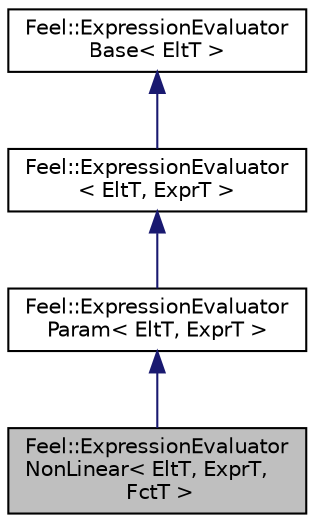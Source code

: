 digraph "Feel::ExpressionEvaluatorNonLinear&lt; EltT, ExprT, FctT &gt;"
{
 // LATEX_PDF_SIZE
  edge [fontname="Helvetica",fontsize="10",labelfontname="Helvetica",labelfontsize="10"];
  node [fontname="Helvetica",fontsize="10",shape=record];
  Node1 [label="Feel::ExpressionEvaluator\lNonLinear\< EltT, ExprT,\l FctT \>",height=0.2,width=0.4,color="black", fillcolor="grey75", style="filled", fontcolor="black",tooltip=" "];
  Node2 -> Node1 [dir="back",color="midnightblue",fontsize="10",style="solid",fontname="Helvetica"];
  Node2 [label="Feel::ExpressionEvaluator\lParam\< EltT, ExprT \>",height=0.2,width=0.4,color="black", fillcolor="white", style="filled",URL="$classFeel_1_1ExpressionEvaluatorParam.html",tooltip=" "];
  Node3 -> Node2 [dir="back",color="midnightblue",fontsize="10",style="solid",fontname="Helvetica"];
  Node3 [label="Feel::ExpressionEvaluator\l\< EltT, ExprT \>",height=0.2,width=0.4,color="black", fillcolor="white", style="filled",URL="$classFeel_1_1ExpressionEvaluator.html",tooltip=" "];
  Node4 -> Node3 [dir="back",color="midnightblue",fontsize="10",style="solid",fontname="Helvetica"];
  Node4 [label="Feel::ExpressionEvaluator\lBase\< EltT \>",height=0.2,width=0.4,color="black", fillcolor="white", style="filled",URL="$classFeel_1_1ExpressionEvaluatorBase.html",tooltip=" "];
}

